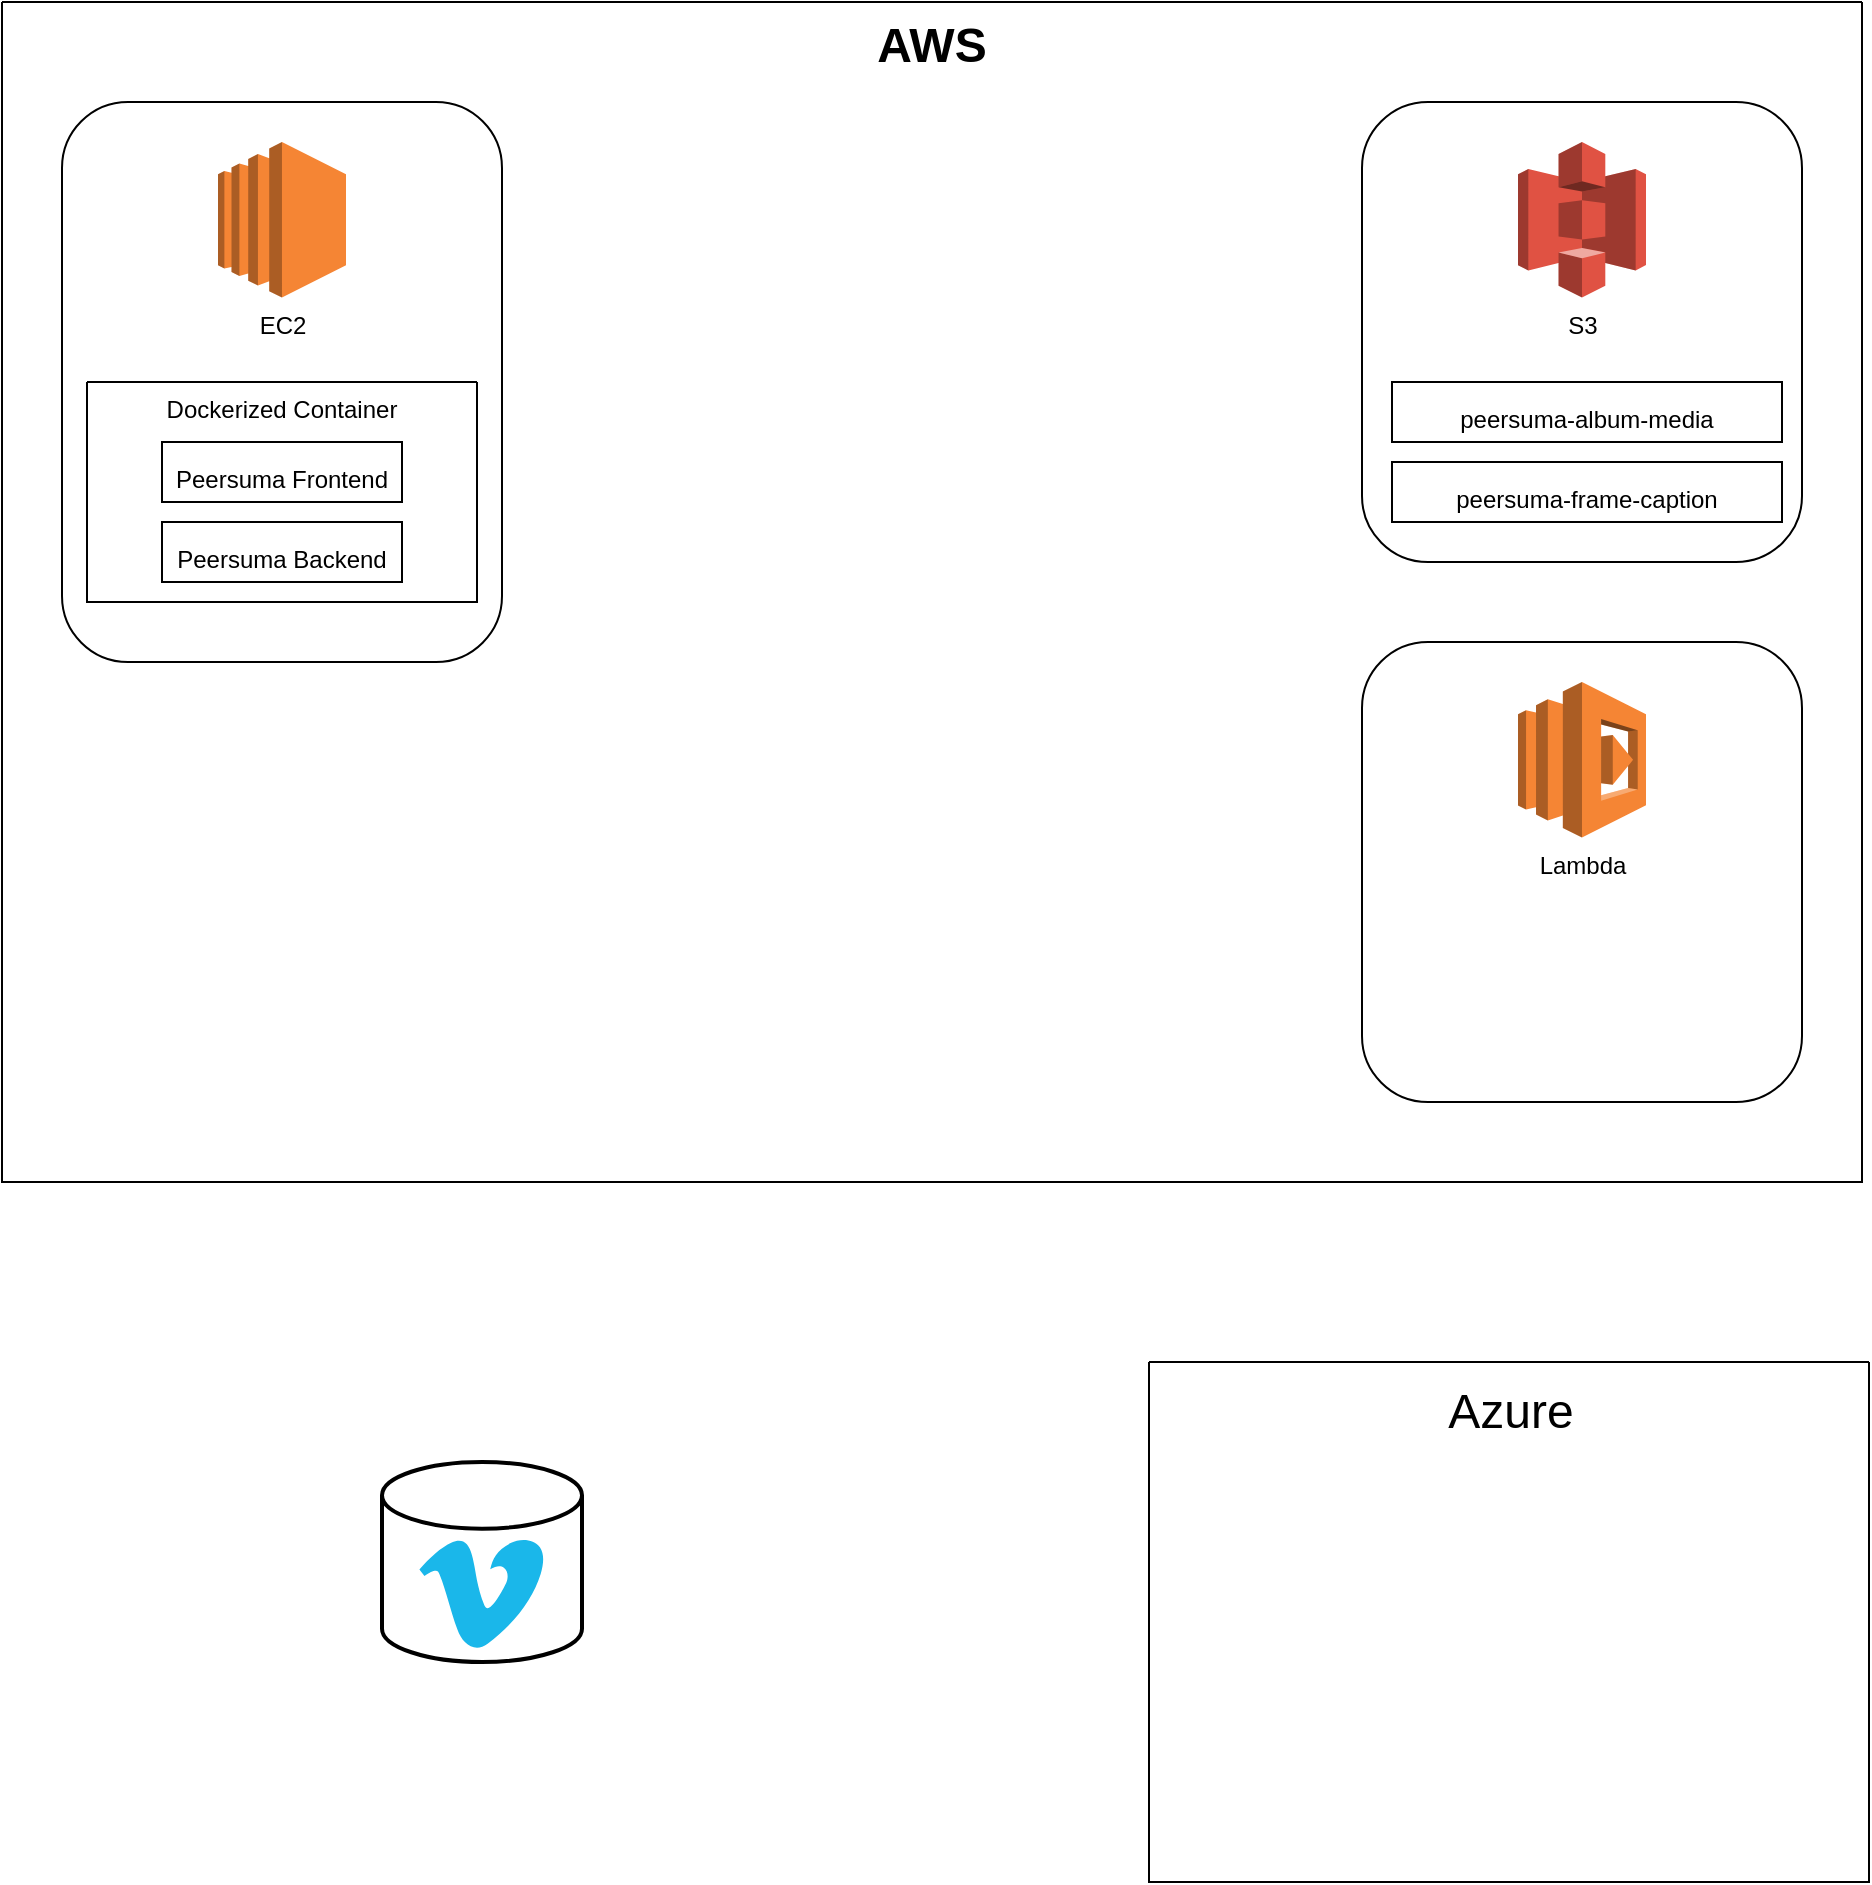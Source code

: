 <mxfile version="17.4.0" type="github">
  <diagram id="3sLkr4QfW78tacsgtS9n" name="Page-1">
    <mxGraphModel dx="1702" dy="822" grid="1" gridSize="10" guides="1" tooltips="1" connect="1" arrows="1" fold="1" page="1" pageScale="1" pageWidth="850" pageHeight="1100" math="0" shadow="0">
      <root>
        <mxCell id="0" />
        <mxCell id="1" parent="0" />
        <mxCell id="Ej2254S0We36Tm3z-koc-6" value="" style="group" vertex="1" connectable="0" parent="1">
          <mxGeometry x="230" y="770" width="100" height="100" as="geometry" />
        </mxCell>
        <mxCell id="Ej2254S0We36Tm3z-koc-4" value="" style="strokeWidth=2;html=1;shape=mxgraph.flowchart.database;whiteSpace=wrap;" vertex="1" parent="Ej2254S0We36Tm3z-koc-6">
          <mxGeometry width="100" height="100" as="geometry" />
        </mxCell>
        <mxCell id="Ej2254S0We36Tm3z-koc-3" value="" style="dashed=0;outlineConnect=0;html=1;align=center;labelPosition=center;verticalLabelPosition=bottom;verticalAlign=top;shape=mxgraph.weblogos.vimeo;fillColor=#1AB7EA;strokeColor=none" vertex="1" parent="Ej2254S0We36Tm3z-koc-6">
          <mxGeometry x="18.7" y="38" width="62.6" height="58" as="geometry" />
        </mxCell>
        <mxCell id="Ej2254S0We36Tm3z-koc-18" value="" style="group" vertex="1" connectable="0" parent="1">
          <mxGeometry x="720" y="360" width="220" height="230" as="geometry" />
        </mxCell>
        <mxCell id="Ej2254S0We36Tm3z-koc-12" value="" style="rounded=1;whiteSpace=wrap;html=1;" vertex="1" parent="Ej2254S0We36Tm3z-koc-18">
          <mxGeometry width="220" height="230" as="geometry" />
        </mxCell>
        <mxCell id="Ej2254S0We36Tm3z-koc-11" value="Lambda" style="outlineConnect=0;dashed=0;verticalLabelPosition=bottom;verticalAlign=top;align=center;html=1;shape=mxgraph.aws3.lambda;fillColor=#F58534;gradientColor=none;aspect=fixed;" vertex="1" parent="Ej2254S0We36Tm3z-koc-18">
          <mxGeometry x="78" y="20" width="64" height="77.8" as="geometry" />
        </mxCell>
        <mxCell id="Ej2254S0We36Tm3z-koc-19" value="" style="group" vertex="1" connectable="0" parent="1">
          <mxGeometry x="720" y="90" width="220" height="230" as="geometry" />
        </mxCell>
        <mxCell id="Ej2254S0We36Tm3z-koc-10" value="" style="rounded=1;whiteSpace=wrap;html=1;" vertex="1" parent="Ej2254S0We36Tm3z-koc-19">
          <mxGeometry width="220" height="230" as="geometry" />
        </mxCell>
        <mxCell id="Ej2254S0We36Tm3z-koc-2" value="S3" style="outlineConnect=0;dashed=0;verticalLabelPosition=bottom;verticalAlign=top;align=center;html=1;shape=mxgraph.aws3.s3;fillColor=#E05243;gradientColor=none;aspect=fixed;" vertex="1" parent="Ej2254S0We36Tm3z-koc-19">
          <mxGeometry x="78" y="20" width="64" height="77.8" as="geometry" />
        </mxCell>
        <mxCell id="Ej2254S0We36Tm3z-koc-15" value="&lt;span style=&quot;font-size: 12px&quot;&gt;peersuma-album-media&lt;/span&gt;" style="rounded=0;whiteSpace=wrap;html=1;fontSize=23;" vertex="1" parent="Ej2254S0We36Tm3z-koc-19">
          <mxGeometry x="15" y="140" width="195" height="30" as="geometry" />
        </mxCell>
        <mxCell id="Ej2254S0We36Tm3z-koc-16" value="&lt;span style=&quot;font-size: 12px&quot;&gt;peersuma-frame-caption&lt;/span&gt;" style="rounded=0;whiteSpace=wrap;html=1;fontSize=23;" vertex="1" parent="Ej2254S0We36Tm3z-koc-19">
          <mxGeometry x="15" y="180" width="195" height="30" as="geometry" />
        </mxCell>
        <mxCell id="Ej2254S0We36Tm3z-koc-21" value="AWS" style="swimlane;startSize=0;fontSize=24;verticalAlign=top;" vertex="1" parent="1">
          <mxGeometry x="40" y="40" width="930" height="590" as="geometry">
            <mxRectangle x="40" y="40" width="90" height="30" as="alternateBounds" />
          </mxGeometry>
        </mxCell>
        <mxCell id="Ej2254S0We36Tm3z-koc-22" value="" style="group" vertex="1" connectable="0" parent="1">
          <mxGeometry x="70" y="90" width="220" height="280" as="geometry" />
        </mxCell>
        <mxCell id="Ej2254S0We36Tm3z-koc-9" value="" style="rounded=1;whiteSpace=wrap;html=1;" vertex="1" parent="Ej2254S0We36Tm3z-koc-22">
          <mxGeometry width="220" height="280" as="geometry" />
        </mxCell>
        <mxCell id="Ej2254S0We36Tm3z-koc-7" value="EC2" style="outlineConnect=0;dashed=0;verticalLabelPosition=bottom;verticalAlign=top;align=center;html=1;shape=mxgraph.aws3.ec2;fillColor=#F58534;gradientColor=none;aspect=fixed;" vertex="1" parent="Ej2254S0We36Tm3z-koc-22">
          <mxGeometry x="78" y="19.995" width="64" height="77.81" as="geometry" />
        </mxCell>
        <mxCell id="Ej2254S0We36Tm3z-koc-13" value="&lt;font style=&quot;font-size: 12px&quot;&gt;Peersuma Frontend&lt;/font&gt;" style="rounded=0;whiteSpace=wrap;html=1;fontSize=23;" vertex="1" parent="Ej2254S0We36Tm3z-koc-22">
          <mxGeometry x="50" y="170" width="120" height="30" as="geometry" />
        </mxCell>
        <mxCell id="Ej2254S0We36Tm3z-koc-14" value="&lt;font style=&quot;font-size: 12px ; line-height: 1.2&quot;&gt;Peersuma Backend&lt;/font&gt;" style="rounded=0;whiteSpace=wrap;html=1;fontSize=23;" vertex="1" parent="Ej2254S0We36Tm3z-koc-22">
          <mxGeometry x="50" y="210" width="120" height="30" as="geometry" />
        </mxCell>
        <mxCell id="Ej2254S0We36Tm3z-koc-17" value="Dockerized Container" style="swimlane;startSize=0;fontSize=12;verticalAlign=top;fontStyle=0" vertex="1" parent="Ej2254S0We36Tm3z-koc-22">
          <mxGeometry x="12.5" y="140" width="195" height="110" as="geometry" />
        </mxCell>
        <mxCell id="Ej2254S0We36Tm3z-koc-23" value="" style="swimlane;startSize=0;fontSize=24;verticalAlign=top;align=center;" vertex="1" parent="1">
          <mxGeometry x="613.5" y="720" width="360" height="260" as="geometry" />
        </mxCell>
        <mxCell id="Ej2254S0We36Tm3z-koc-25" value="Azure" style="text;html=1;align=center;verticalAlign=middle;resizable=0;points=[];autosize=1;strokeColor=none;fillColor=none;fontSize=24;" vertex="1" parent="Ej2254S0We36Tm3z-koc-23">
          <mxGeometry x="140" y="10" width="80" height="30" as="geometry" />
        </mxCell>
      </root>
    </mxGraphModel>
  </diagram>
</mxfile>
